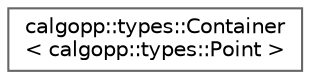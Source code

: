 digraph "Graphical Class Hierarchy"
{
 // LATEX_PDF_SIZE
  bgcolor="transparent";
  edge [fontname=Helvetica,fontsize=10,labelfontname=Helvetica,labelfontsize=10];
  node [fontname=Helvetica,fontsize=10,shape=box,height=0.2,width=0.4];
  rankdir="LR";
  Node0 [label="calgopp::types::Container\l\< calgopp::types::Point \>",height=0.2,width=0.4,color="grey40", fillcolor="white", style="filled",URL="$classcalgopp_1_1types_1_1Container.html",tooltip=" "];
}
